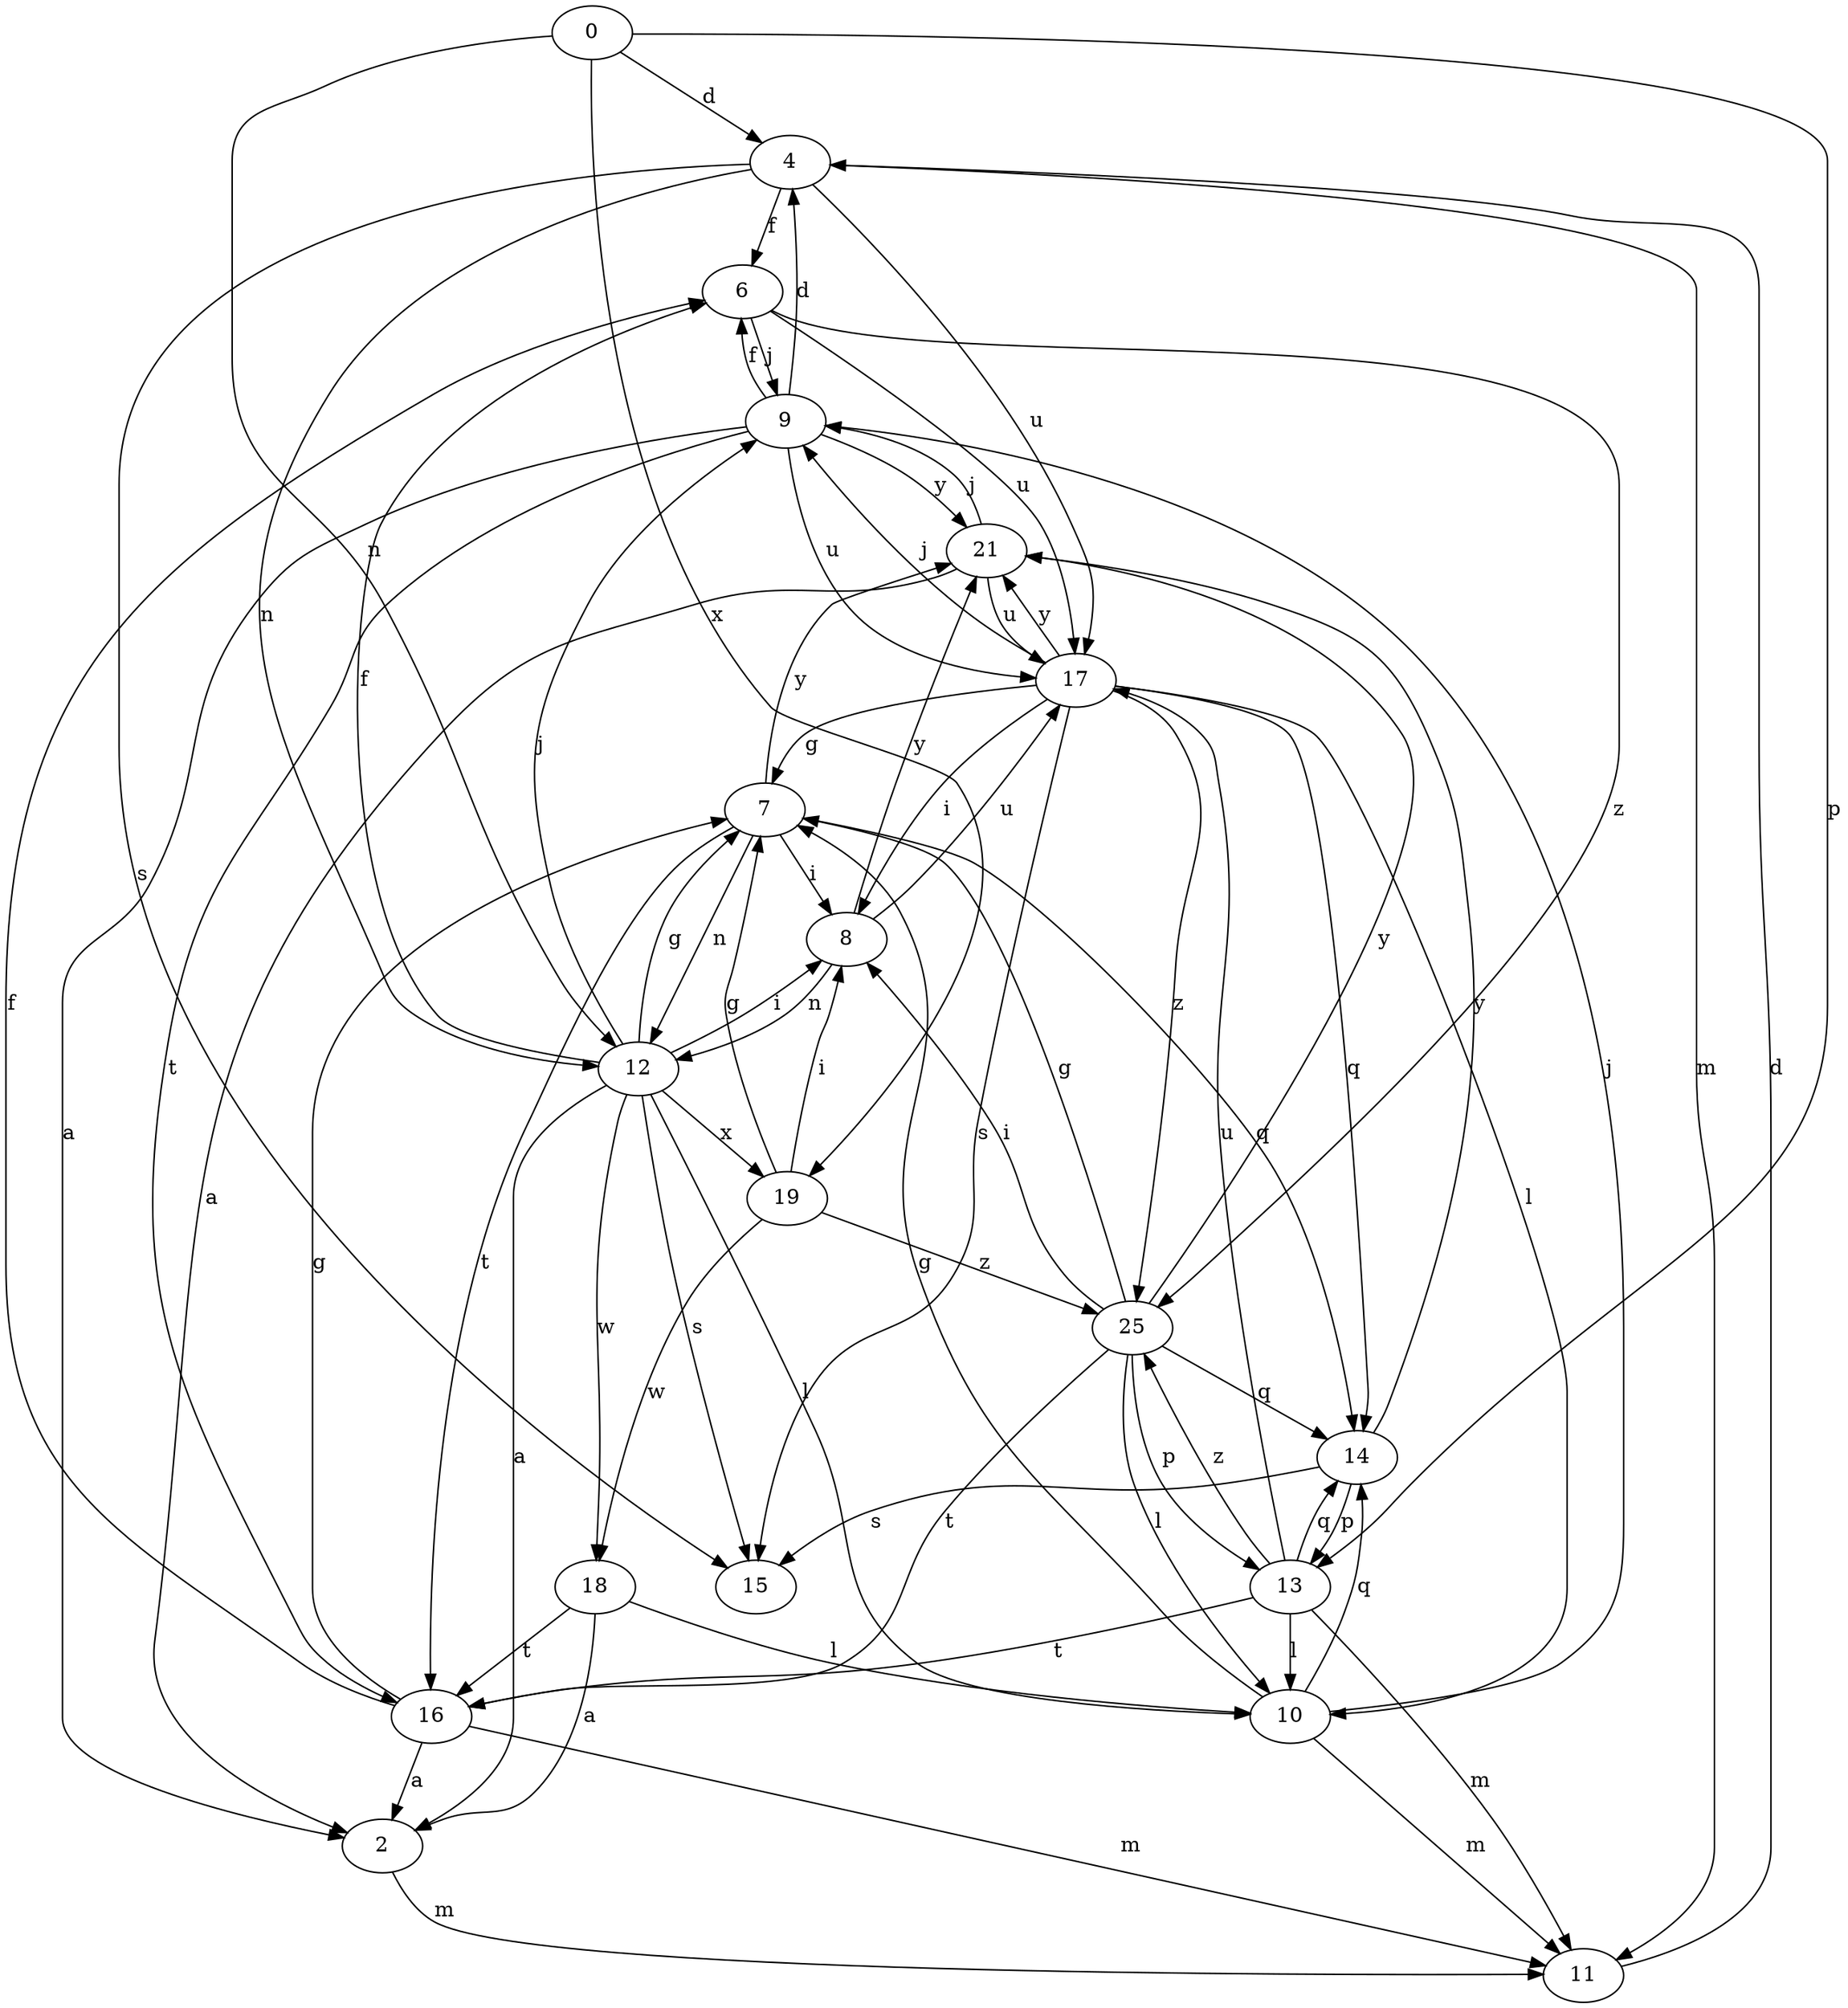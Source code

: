 strict digraph  {
0;
2;
4;
6;
7;
8;
9;
10;
11;
12;
13;
14;
15;
16;
17;
18;
19;
21;
25;
0 -> 4  [label=d];
0 -> 12  [label=n];
0 -> 13  [label=p];
0 -> 19  [label=x];
2 -> 11  [label=m];
4 -> 6  [label=f];
4 -> 11  [label=m];
4 -> 12  [label=n];
4 -> 15  [label=s];
4 -> 17  [label=u];
6 -> 9  [label=j];
6 -> 17  [label=u];
6 -> 25  [label=z];
7 -> 8  [label=i];
7 -> 12  [label=n];
7 -> 14  [label=q];
7 -> 16  [label=t];
7 -> 21  [label=y];
8 -> 12  [label=n];
8 -> 17  [label=u];
8 -> 21  [label=y];
9 -> 2  [label=a];
9 -> 4  [label=d];
9 -> 6  [label=f];
9 -> 16  [label=t];
9 -> 17  [label=u];
9 -> 21  [label=y];
10 -> 7  [label=g];
10 -> 9  [label=j];
10 -> 11  [label=m];
10 -> 14  [label=q];
11 -> 4  [label=d];
12 -> 2  [label=a];
12 -> 6  [label=f];
12 -> 7  [label=g];
12 -> 8  [label=i];
12 -> 9  [label=j];
12 -> 10  [label=l];
12 -> 15  [label=s];
12 -> 18  [label=w];
12 -> 19  [label=x];
13 -> 10  [label=l];
13 -> 11  [label=m];
13 -> 14  [label=q];
13 -> 16  [label=t];
13 -> 17  [label=u];
13 -> 25  [label=z];
14 -> 13  [label=p];
14 -> 15  [label=s];
14 -> 21  [label=y];
16 -> 2  [label=a];
16 -> 6  [label=f];
16 -> 7  [label=g];
16 -> 11  [label=m];
17 -> 7  [label=g];
17 -> 8  [label=i];
17 -> 9  [label=j];
17 -> 10  [label=l];
17 -> 14  [label=q];
17 -> 15  [label=s];
17 -> 21  [label=y];
17 -> 25  [label=z];
18 -> 2  [label=a];
18 -> 10  [label=l];
18 -> 16  [label=t];
19 -> 7  [label=g];
19 -> 8  [label=i];
19 -> 18  [label=w];
19 -> 25  [label=z];
21 -> 2  [label=a];
21 -> 9  [label=j];
21 -> 17  [label=u];
25 -> 7  [label=g];
25 -> 8  [label=i];
25 -> 10  [label=l];
25 -> 13  [label=p];
25 -> 14  [label=q];
25 -> 16  [label=t];
25 -> 21  [label=y];
}
